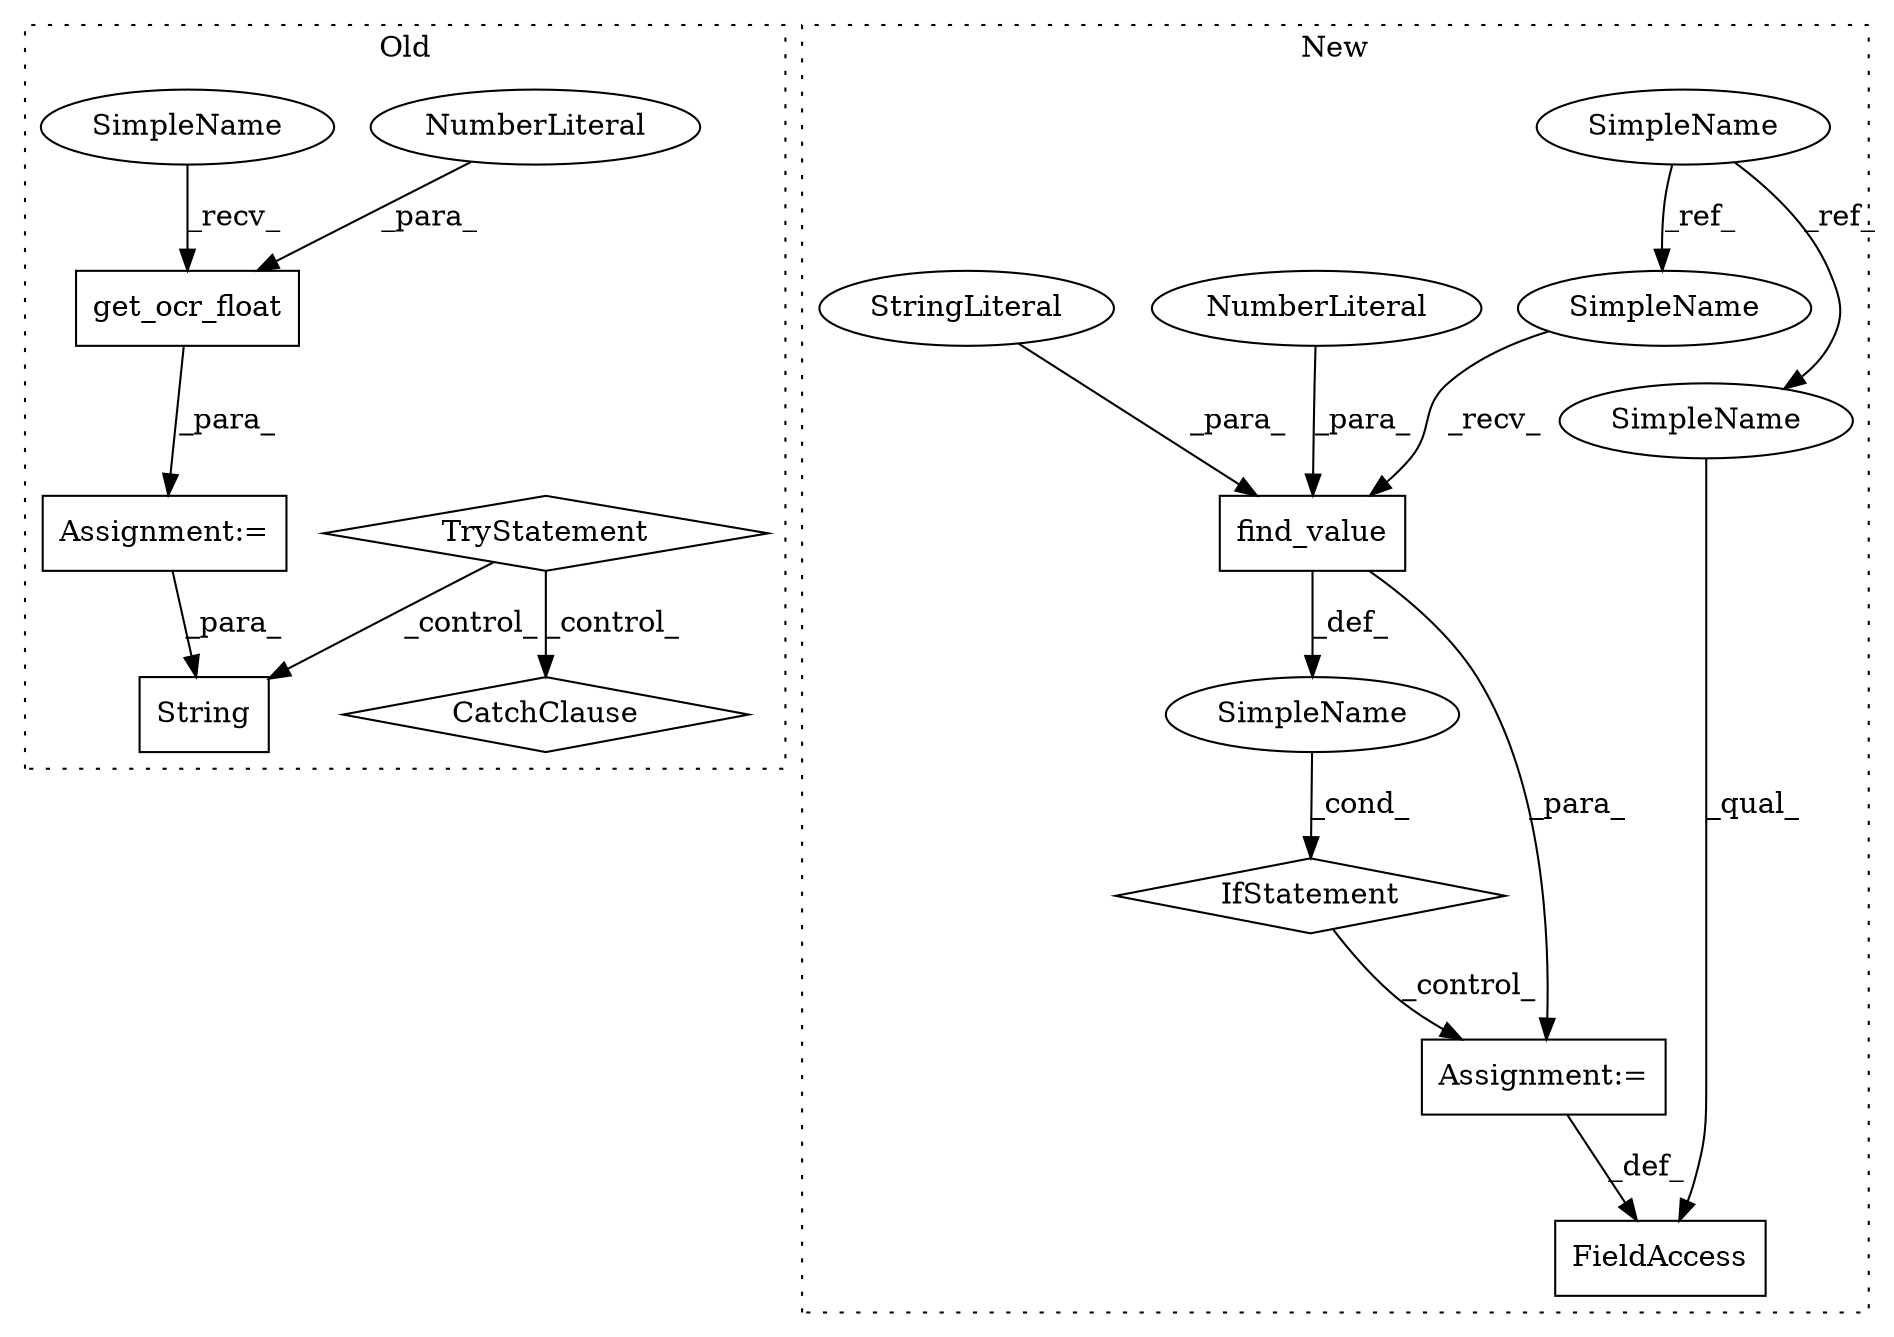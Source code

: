 digraph G {
subgraph cluster0 {
1 [label="get_ocr_float" a="32" s="27486,27527" l="14,1" shape="box"];
3 [label="String" a="32" s="27552,27564" l="7,1" shape="box"];
9 [label="NumberLiteral" a="34" s="27526" l="1" shape="ellipse"];
12 [label="TryStatement" a="54" s="27534" l="4" shape="diamond"];
13 [label="CatchClause" a="12" s="27664,27698" l="11,2" shape="diamond"];
14 [label="Assignment:=" a="7" s="27480" l="1" shape="box"];
17 [label="SimpleName" a="42" s="27481" l="4" shape="ellipse"];
label = "Old";
style="dotted";
}
subgraph cluster1 {
2 [label="IfStatement" a="25" s="26515,26543" l="4,2" shape="diamond"];
4 [label="SimpleName" a="42" s="" l="" shape="ellipse"];
5 [label="Assignment:=" a="7" s="26571" l="1" shape="box"];
6 [label="FieldAccess" a="22" s="26553" l="18" shape="box"];
7 [label="SimpleName" a="42" s="25932" l="4" shape="ellipse"];
8 [label="find_value" a="32" s="26455,26508" l="11,1" shape="box"];
10 [label="NumberLiteral" a="34" s="26504" l="4" shape="ellipse"];
11 [label="StringLiteral" a="45" s="26466" l="17" shape="ellipse"];
15 [label="SimpleName" a="42" s="26450" l="4" shape="ellipse"];
16 [label="SimpleName" a="42" s="26553" l="4" shape="ellipse"];
label = "New";
style="dotted";
}
1 -> 14 [label="_para_"];
2 -> 5 [label="_control_"];
4 -> 2 [label="_cond_"];
5 -> 6 [label="_def_"];
7 -> 15 [label="_ref_"];
7 -> 16 [label="_ref_"];
8 -> 4 [label="_def_"];
8 -> 5 [label="_para_"];
9 -> 1 [label="_para_"];
10 -> 8 [label="_para_"];
11 -> 8 [label="_para_"];
12 -> 3 [label="_control_"];
12 -> 13 [label="_control_"];
14 -> 3 [label="_para_"];
15 -> 8 [label="_recv_"];
16 -> 6 [label="_qual_"];
17 -> 1 [label="_recv_"];
}
